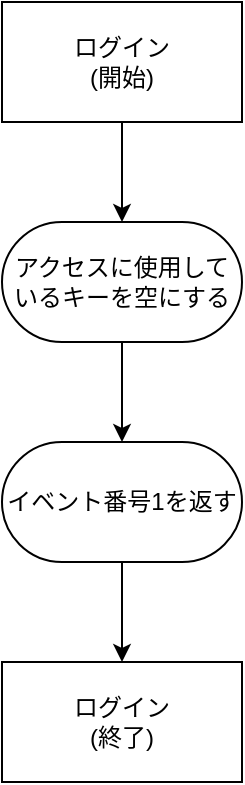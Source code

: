 <mxfile version="22.1.7" type="google">
  <diagram name="ページ1" id="En87qMGS9kpCGX0fbQGY">
    <mxGraphModel grid="1" page="1" gridSize="10" guides="1" tooltips="1" connect="1" arrows="1" fold="1" pageScale="1" pageWidth="827" pageHeight="1169" math="0" shadow="0">
      <root>
        <mxCell id="0" />
        <mxCell id="1" parent="0" />
        <mxCell id="6KyY3WqF3SOxH_TrF618-17" style="edgeStyle=orthogonalEdgeStyle;rounded=0;orthogonalLoop=1;jettySize=auto;html=1;exitX=0.5;exitY=1;exitDx=0;exitDy=0;entryX=0.5;entryY=0;entryDx=0;entryDy=0;" edge="1" parent="1" source="6KyY3WqF3SOxH_TrF618-1" target="6KyY3WqF3SOxH_TrF618-7">
          <mxGeometry relative="1" as="geometry" />
        </mxCell>
        <mxCell id="6KyY3WqF3SOxH_TrF618-1" value="ログイン&lt;br&gt;(開始)" style="rounded=0;whiteSpace=wrap;html=1;" vertex="1" parent="1">
          <mxGeometry x="354" y="60" width="120" height="60" as="geometry" />
        </mxCell>
        <mxCell id="6KyY3WqF3SOxH_TrF618-2" value="ログイン&lt;br&gt;(終了)" style="rounded=0;whiteSpace=wrap;html=1;" vertex="1" parent="1">
          <mxGeometry x="354" y="390" width="120" height="60" as="geometry" />
        </mxCell>
        <mxCell id="Y11K4m4ucPwcrXrCkiUQ-1" style="edgeStyle=orthogonalEdgeStyle;rounded=0;orthogonalLoop=1;jettySize=auto;html=1;exitX=0.5;exitY=1;exitDx=0;exitDy=0;entryX=0.5;entryY=0;entryDx=0;entryDy=0;" edge="1" parent="1" source="6KyY3WqF3SOxH_TrF618-7" target="6KyY3WqF3SOxH_TrF618-15">
          <mxGeometry relative="1" as="geometry" />
        </mxCell>
        <mxCell id="6KyY3WqF3SOxH_TrF618-7" value="アクセスに使用しているキーを空にする" style="rounded=1;whiteSpace=wrap;html=1;arcSize=50;" vertex="1" parent="1">
          <mxGeometry x="354" y="170" width="120" height="60" as="geometry" />
        </mxCell>
        <mxCell id="Y11K4m4ucPwcrXrCkiUQ-2" style="edgeStyle=orthogonalEdgeStyle;rounded=0;orthogonalLoop=1;jettySize=auto;html=1;exitX=0.5;exitY=1;exitDx=0;exitDy=0;entryX=0.5;entryY=0;entryDx=0;entryDy=0;" edge="1" parent="1" source="6KyY3WqF3SOxH_TrF618-15" target="6KyY3WqF3SOxH_TrF618-2">
          <mxGeometry relative="1" as="geometry" />
        </mxCell>
        <mxCell id="6KyY3WqF3SOxH_TrF618-15" value="イベント番号1を返す" style="rounded=1;whiteSpace=wrap;html=1;arcSize=50;" vertex="1" parent="1">
          <mxGeometry x="354" y="280" width="120" height="60" as="geometry" />
        </mxCell>
      </root>
    </mxGraphModel>
  </diagram>
</mxfile>
